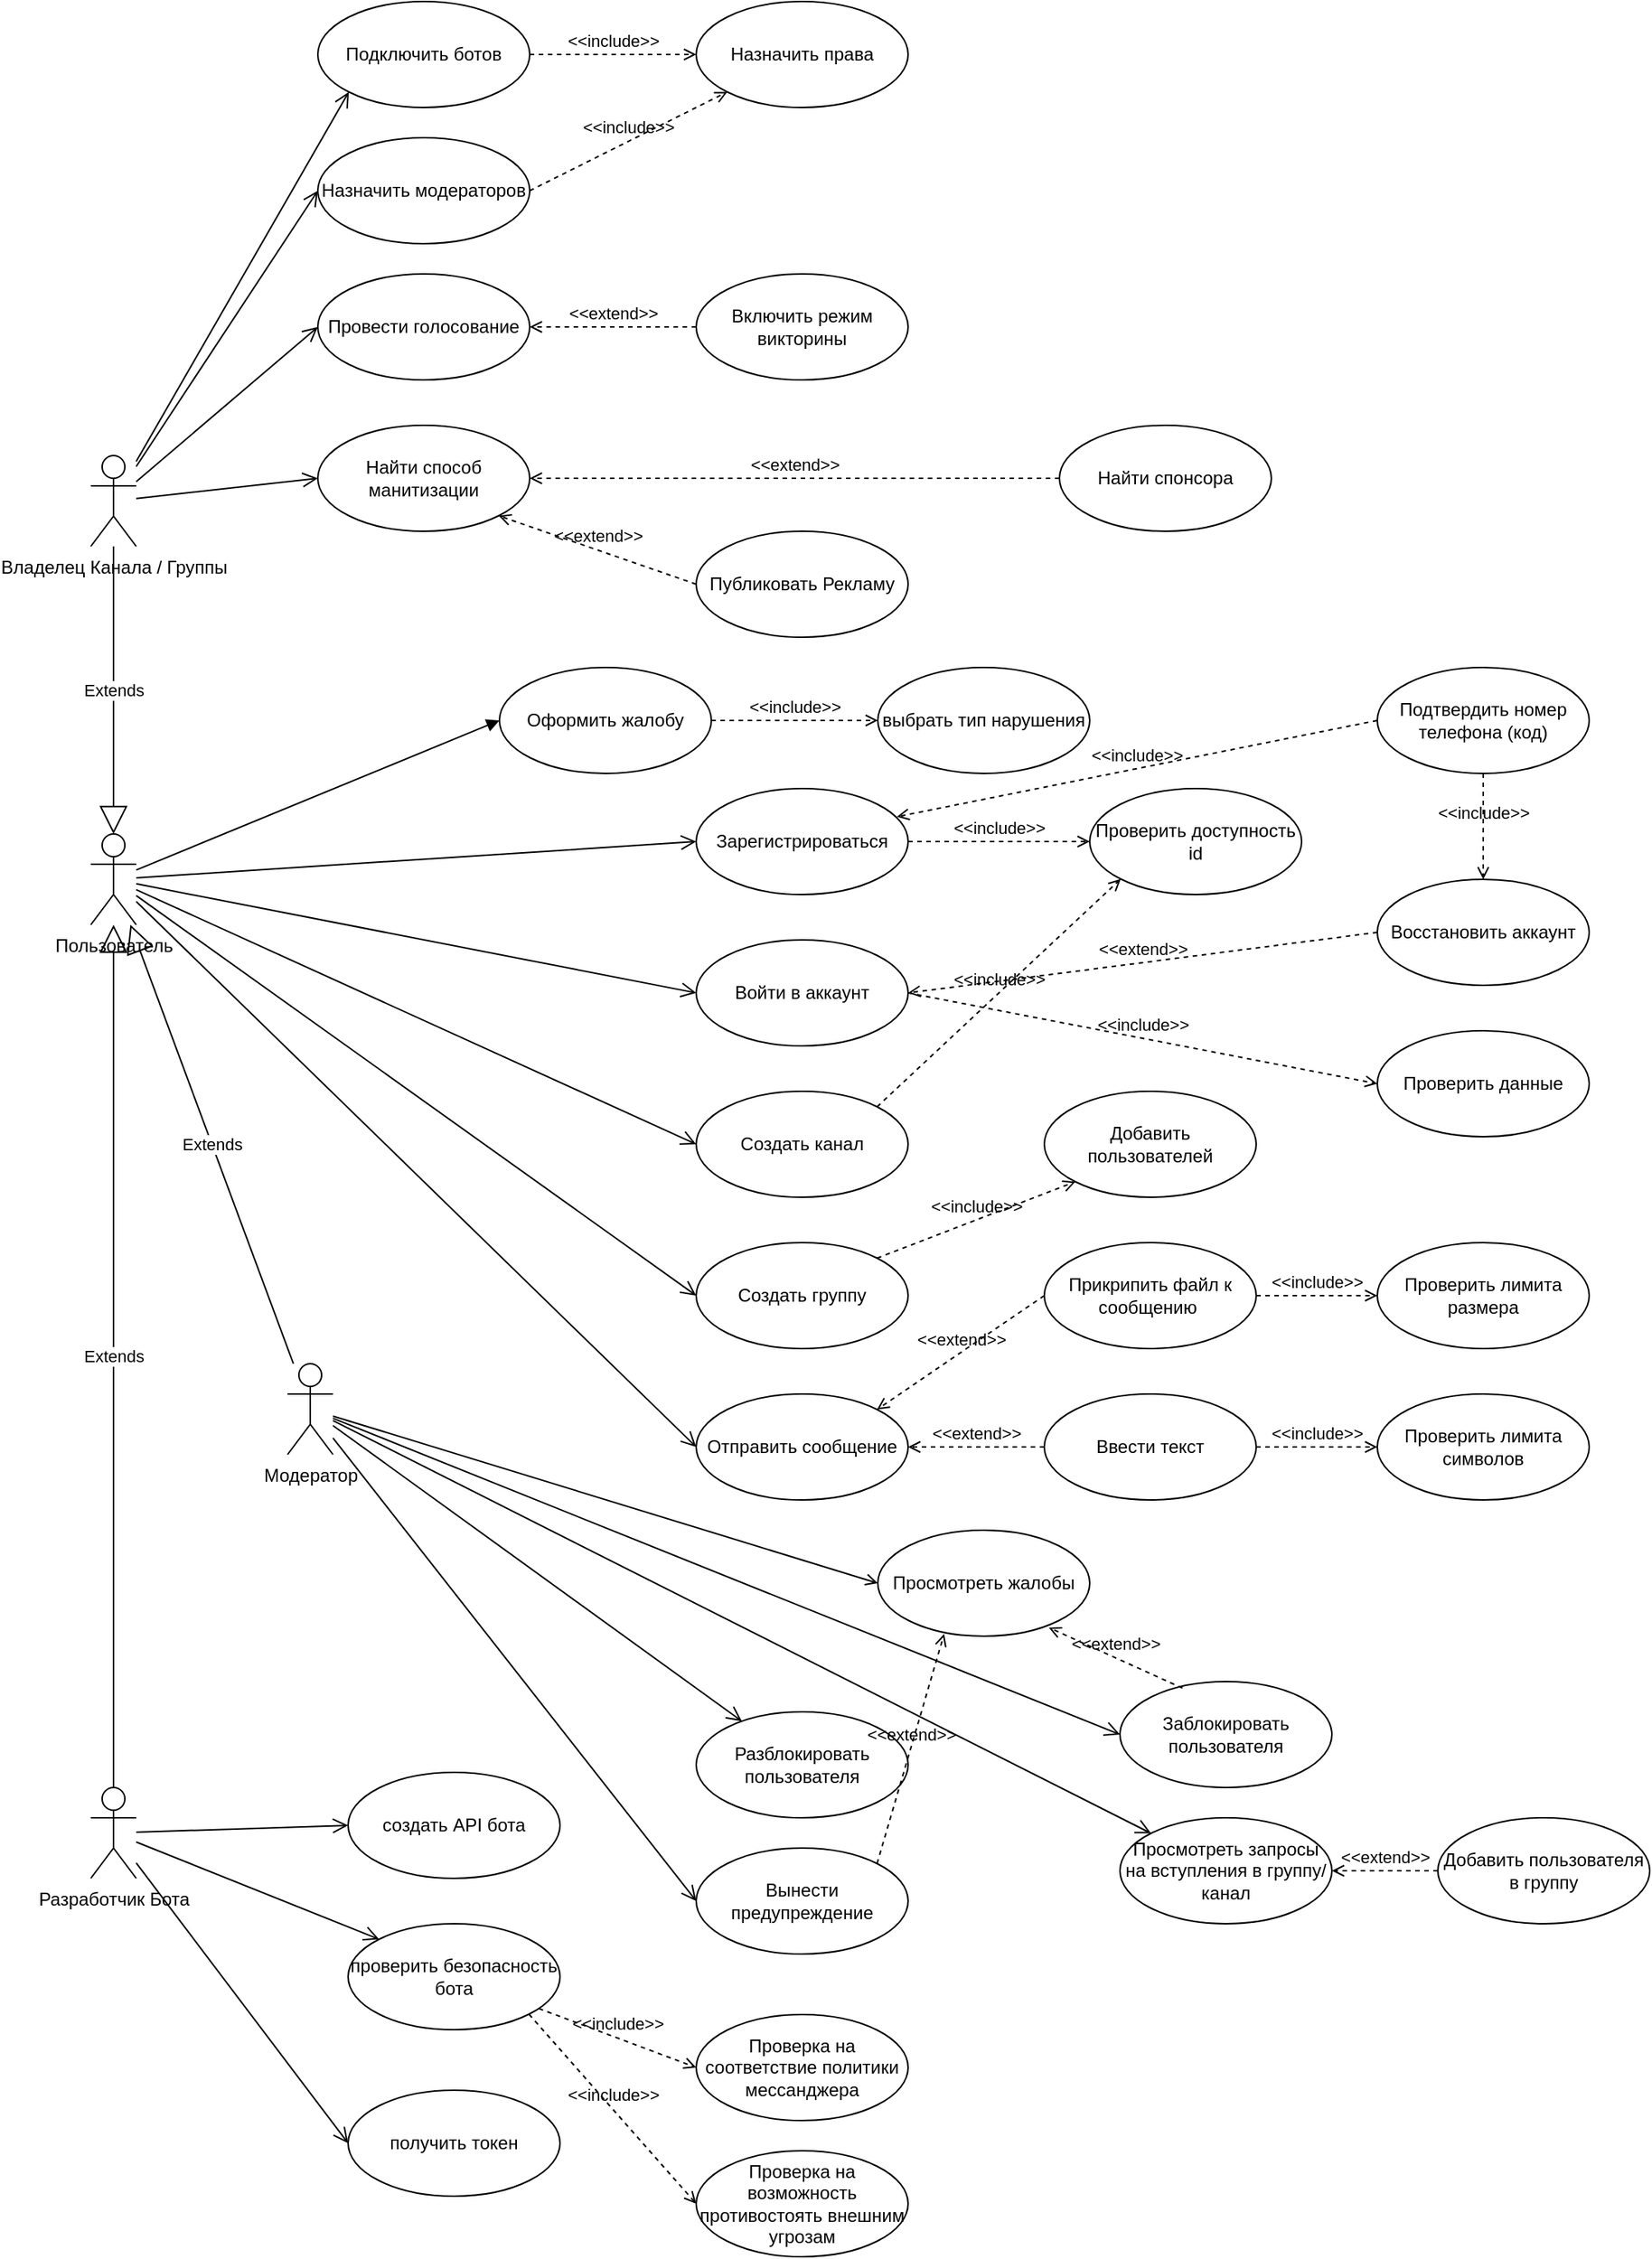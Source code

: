 <mxfile version="28.2.6">
  <diagram name="Page-1" id="i6Itb4tiR3Q5RZbFvwCR">
    <mxGraphModel dx="1191" dy="3391" grid="1" gridSize="10" guides="1" tooltips="1" connect="1" arrows="1" fold="1" page="1" pageScale="1" pageWidth="850" pageHeight="1100" math="0" shadow="0">
      <root>
        <mxCell id="0" />
        <mxCell id="1" parent="0" />
        <mxCell id="7A5hVMnqqjYsDcs3zs3l-1" value="Пользователь" style="shape=umlActor;verticalLabelPosition=bottom;verticalAlign=top;html=1;" vertex="1" parent="1">
          <mxGeometry x="100" y="500" width="30" height="60" as="geometry" />
        </mxCell>
        <mxCell id="7A5hVMnqqjYsDcs3zs3l-10" value="Владелец Канала / Группы" style="shape=umlActor;verticalLabelPosition=bottom;verticalAlign=top;html=1;" vertex="1" parent="1">
          <mxGeometry x="100" y="250" width="30" height="60" as="geometry" />
        </mxCell>
        <mxCell id="7A5hVMnqqjYsDcs3zs3l-11" value="Разработчик Бота" style="shape=umlActor;verticalLabelPosition=bottom;verticalAlign=top;html=1;" vertex="1" parent="1">
          <mxGeometry x="100" y="1130" width="30" height="60" as="geometry" />
        </mxCell>
        <mxCell id="7A5hVMnqqjYsDcs3zs3l-12" value="Extends" style="endArrow=block;endSize=16;endFill=0;html=1;rounded=0;entryX=0.5;entryY=0;entryDx=0;entryDy=0;entryPerimeter=0;" edge="1" parent="1" source="7A5hVMnqqjYsDcs3zs3l-10" target="7A5hVMnqqjYsDcs3zs3l-1">
          <mxGeometry width="160" relative="1" as="geometry">
            <mxPoint x="90" y="470" as="sourcePoint" />
            <mxPoint x="250" y="470" as="targetPoint" />
          </mxGeometry>
        </mxCell>
        <mxCell id="7A5hVMnqqjYsDcs3zs3l-13" value="Extends" style="endArrow=block;endSize=16;endFill=0;html=1;rounded=0;" edge="1" parent="1" source="7A5hVMnqqjYsDcs3zs3l-11" target="7A5hVMnqqjYsDcs3zs3l-1">
          <mxGeometry width="160" relative="1" as="geometry">
            <mxPoint x="130.004" y="730" as="sourcePoint" />
            <mxPoint x="128.26" y="594.44" as="targetPoint" />
          </mxGeometry>
        </mxCell>
        <mxCell id="7A5hVMnqqjYsDcs3zs3l-16" value="Зарегистрироваться" style="ellipse;whiteSpace=wrap;html=1;" vertex="1" parent="1">
          <mxGeometry x="500" y="470" width="140" height="70" as="geometry" />
        </mxCell>
        <mxCell id="7A5hVMnqqjYsDcs3zs3l-17" value="Войти в аккаунт" style="ellipse;whiteSpace=wrap;html=1;" vertex="1" parent="1">
          <mxGeometry x="500" y="570" width="140" height="70" as="geometry" />
        </mxCell>
        <mxCell id="7A5hVMnqqjYsDcs3zs3l-23" value="&amp;lt;&amp;lt;include&amp;gt;&amp;gt;" style="html=1;verticalAlign=bottom;labelBackgroundColor=none;endArrow=open;endFill=0;dashed=1;rounded=0;exitX=1;exitY=0.5;exitDx=0;exitDy=0;entryX=0;entryY=0.5;entryDx=0;entryDy=0;" edge="1" parent="1" source="7A5hVMnqqjYsDcs3zs3l-16" target="7A5hVMnqqjYsDcs3zs3l-24">
          <mxGeometry width="160" relative="1" as="geometry">
            <mxPoint x="650" y="510" as="sourcePoint" />
            <mxPoint x="760" y="505" as="targetPoint" />
          </mxGeometry>
        </mxCell>
        <mxCell id="7A5hVMnqqjYsDcs3zs3l-24" value="Проверить доступность id" style="ellipse;whiteSpace=wrap;html=1;" vertex="1" parent="1">
          <mxGeometry x="760" y="470" width="140" height="70" as="geometry" />
        </mxCell>
        <mxCell id="7A5hVMnqqjYsDcs3zs3l-28" value="&amp;lt;&amp;lt;include&amp;gt;&amp;gt;" style="html=1;verticalAlign=bottom;labelBackgroundColor=none;endArrow=open;endFill=0;dashed=1;rounded=0;entryX=0;entryY=0.5;entryDx=0;entryDy=0;exitX=1;exitY=0.5;exitDx=0;exitDy=0;" edge="1" parent="1" target="7A5hVMnqqjYsDcs3zs3l-29" source="7A5hVMnqqjYsDcs3zs3l-17">
          <mxGeometry width="160" relative="1" as="geometry">
            <mxPoint x="660" y="600" as="sourcePoint" />
            <mxPoint x="760" y="595" as="targetPoint" />
          </mxGeometry>
        </mxCell>
        <mxCell id="7A5hVMnqqjYsDcs3zs3l-29" value="Проверить данные" style="ellipse;whiteSpace=wrap;html=1;" vertex="1" parent="1">
          <mxGeometry x="950" y="630" width="140" height="70" as="geometry" />
        </mxCell>
        <mxCell id="7A5hVMnqqjYsDcs3zs3l-30" value="Создать группу" style="ellipse;whiteSpace=wrap;html=1;" vertex="1" parent="1">
          <mxGeometry x="500" y="770" width="140" height="70" as="geometry" />
        </mxCell>
        <mxCell id="7A5hVMnqqjYsDcs3zs3l-31" value="Отправить сообщение" style="ellipse;whiteSpace=wrap;html=1;" vertex="1" parent="1">
          <mxGeometry x="500" y="870" width="140" height="70" as="geometry" />
        </mxCell>
        <mxCell id="7A5hVMnqqjYsDcs3zs3l-33" value="" style="endArrow=open;startArrow=none;endFill=0;startFill=0;endSize=8;html=1;verticalAlign=bottom;labelBackgroundColor=none;strokeWidth=1;rounded=0;entryX=0;entryY=0.5;entryDx=0;entryDy=0;" edge="1" parent="1" source="7A5hVMnqqjYsDcs3zs3l-1" target="7A5hVMnqqjYsDcs3zs3l-16">
          <mxGeometry width="160" relative="1" as="geometry">
            <mxPoint x="180" y="490" as="sourcePoint" />
            <mxPoint x="340" y="490" as="targetPoint" />
          </mxGeometry>
        </mxCell>
        <mxCell id="7A5hVMnqqjYsDcs3zs3l-34" value="" style="endArrow=open;startArrow=none;endFill=0;startFill=0;endSize=8;html=1;verticalAlign=bottom;labelBackgroundColor=none;strokeWidth=1;rounded=0;entryX=0;entryY=0.5;entryDx=0;entryDy=0;" edge="1" parent="1" source="7A5hVMnqqjYsDcs3zs3l-1" target="7A5hVMnqqjYsDcs3zs3l-17">
          <mxGeometry width="160" relative="1" as="geometry">
            <mxPoint x="180" y="590" as="sourcePoint" />
            <mxPoint x="340" y="590" as="targetPoint" />
          </mxGeometry>
        </mxCell>
        <mxCell id="7A5hVMnqqjYsDcs3zs3l-35" value="" style="endArrow=open;startArrow=none;endFill=0;startFill=0;endSize=8;html=1;verticalAlign=bottom;labelBackgroundColor=none;strokeWidth=1;rounded=0;entryX=0;entryY=0.5;entryDx=0;entryDy=0;" edge="1" parent="1" source="7A5hVMnqqjYsDcs3zs3l-1" target="7A5hVMnqqjYsDcs3zs3l-30">
          <mxGeometry width="160" relative="1" as="geometry">
            <mxPoint x="180" y="610" as="sourcePoint" />
            <mxPoint x="340" y="610" as="targetPoint" />
          </mxGeometry>
        </mxCell>
        <mxCell id="7A5hVMnqqjYsDcs3zs3l-36" value="" style="endArrow=open;startArrow=none;endFill=0;startFill=0;endSize=8;html=1;verticalAlign=bottom;labelBackgroundColor=none;strokeWidth=1;rounded=0;entryX=0;entryY=0.5;entryDx=0;entryDy=0;" edge="1" parent="1" source="7A5hVMnqqjYsDcs3zs3l-1" target="7A5hVMnqqjYsDcs3zs3l-31">
          <mxGeometry width="160" relative="1" as="geometry">
            <mxPoint x="170" y="650" as="sourcePoint" />
            <mxPoint x="330" y="650" as="targetPoint" />
          </mxGeometry>
        </mxCell>
        <mxCell id="7A5hVMnqqjYsDcs3zs3l-41" value="Прикрипить файл к сообщению&amp;nbsp;" style="ellipse;whiteSpace=wrap;html=1;" vertex="1" parent="1">
          <mxGeometry x="730" y="770" width="140" height="70" as="geometry" />
        </mxCell>
        <mxCell id="7A5hVMnqqjYsDcs3zs3l-42" value="Ввести текст" style="ellipse;whiteSpace=wrap;html=1;" vertex="1" parent="1">
          <mxGeometry x="730" y="870" width="140" height="70" as="geometry" />
        </mxCell>
        <mxCell id="7A5hVMnqqjYsDcs3zs3l-43" value="&amp;lt;&amp;lt;extend&amp;gt;&amp;gt;" style="html=1;verticalAlign=bottom;labelBackgroundColor=none;endArrow=open;endFill=0;dashed=1;rounded=0;entryX=1;entryY=0;entryDx=0;entryDy=0;exitX=0;exitY=0.5;exitDx=0;exitDy=0;" edge="1" parent="1" source="7A5hVMnqqjYsDcs3zs3l-41" target="7A5hVMnqqjYsDcs3zs3l-31">
          <mxGeometry width="160" relative="1" as="geometry">
            <mxPoint x="640" y="870" as="sourcePoint" />
            <mxPoint x="800" y="870" as="targetPoint" />
          </mxGeometry>
        </mxCell>
        <mxCell id="7A5hVMnqqjYsDcs3zs3l-48" value="&amp;lt;&amp;lt;extend&amp;gt;&amp;gt;" style="html=1;verticalAlign=bottom;labelBackgroundColor=none;endArrow=open;endFill=0;dashed=1;rounded=0;entryX=1;entryY=0.5;entryDx=0;entryDy=0;exitX=0;exitY=0.5;exitDx=0;exitDy=0;" edge="1" parent="1" source="7A5hVMnqqjYsDcs3zs3l-42" target="7A5hVMnqqjYsDcs3zs3l-31">
          <mxGeometry width="160" relative="1" as="geometry">
            <mxPoint x="580" y="900" as="sourcePoint" />
            <mxPoint x="740" y="900" as="targetPoint" />
          </mxGeometry>
        </mxCell>
        <mxCell id="7A5hVMnqqjYsDcs3zs3l-49" value="Модератор" style="shape=umlActor;verticalLabelPosition=bottom;verticalAlign=top;html=1;" vertex="1" parent="1">
          <mxGeometry x="230" y="850" width="30" height="60" as="geometry" />
        </mxCell>
        <mxCell id="7A5hVMnqqjYsDcs3zs3l-52" value="Extends" style="endArrow=block;endSize=16;endFill=0;html=1;rounded=0;" edge="1" parent="1" source="7A5hVMnqqjYsDcs3zs3l-49" target="7A5hVMnqqjYsDcs3zs3l-1">
          <mxGeometry width="160" relative="1" as="geometry">
            <mxPoint x="170" y="700" as="sourcePoint" />
            <mxPoint x="330" y="700" as="targetPoint" />
          </mxGeometry>
        </mxCell>
        <mxCell id="7A5hVMnqqjYsDcs3zs3l-53" value="Создать канал" style="ellipse;whiteSpace=wrap;html=1;" vertex="1" parent="1">
          <mxGeometry x="500" y="670" width="140" height="70" as="geometry" />
        </mxCell>
        <mxCell id="7A5hVMnqqjYsDcs3zs3l-54" value="" style="endArrow=open;startArrow=none;endFill=0;startFill=0;endSize=8;html=1;verticalAlign=bottom;labelBackgroundColor=none;strokeWidth=1;rounded=0;entryX=0;entryY=0.5;entryDx=0;entryDy=0;" edge="1" parent="1" source="7A5hVMnqqjYsDcs3zs3l-1" target="7A5hVMnqqjYsDcs3zs3l-53">
          <mxGeometry width="160" relative="1" as="geometry">
            <mxPoint x="240" y="550" as="sourcePoint" />
            <mxPoint x="400" y="550" as="targetPoint" />
          </mxGeometry>
        </mxCell>
        <mxCell id="7A5hVMnqqjYsDcs3zs3l-55" value="&amp;lt;&amp;lt;include&amp;gt;&amp;gt;" style="html=1;verticalAlign=bottom;labelBackgroundColor=none;endArrow=open;endFill=0;dashed=1;rounded=0;exitX=1;exitY=0;exitDx=0;exitDy=0;entryX=0;entryY=1;entryDx=0;entryDy=0;" edge="1" parent="1" source="7A5hVMnqqjYsDcs3zs3l-53" target="7A5hVMnqqjYsDcs3zs3l-24">
          <mxGeometry width="160" relative="1" as="geometry">
            <mxPoint x="630" y="630" as="sourcePoint" />
            <mxPoint x="790" y="630" as="targetPoint" />
          </mxGeometry>
        </mxCell>
        <mxCell id="7A5hVMnqqjYsDcs3zs3l-59" value="Добавить пользователей" style="ellipse;whiteSpace=wrap;html=1;" vertex="1" parent="1">
          <mxGeometry x="730" y="670" width="140" height="70" as="geometry" />
        </mxCell>
        <mxCell id="7A5hVMnqqjYsDcs3zs3l-60" value="&amp;lt;&amp;lt;include&amp;gt;&amp;gt;" style="html=1;verticalAlign=bottom;labelBackgroundColor=none;endArrow=open;endFill=0;dashed=1;rounded=0;exitX=1;exitY=0;exitDx=0;exitDy=0;entryX=0;entryY=1;entryDx=0;entryDy=0;" edge="1" parent="1" source="7A5hVMnqqjYsDcs3zs3l-30" target="7A5hVMnqqjYsDcs3zs3l-59">
          <mxGeometry width="160" relative="1" as="geometry">
            <mxPoint x="680" y="740" as="sourcePoint" />
            <mxPoint x="840" y="740" as="targetPoint" />
          </mxGeometry>
        </mxCell>
        <mxCell id="7A5hVMnqqjYsDcs3zs3l-61" value="Подключить ботов" style="ellipse;whiteSpace=wrap;html=1;" vertex="1" parent="1">
          <mxGeometry x="250" y="-50" width="140" height="70" as="geometry" />
        </mxCell>
        <mxCell id="7A5hVMnqqjYsDcs3zs3l-62" value="Назначить модераторов" style="ellipse;whiteSpace=wrap;html=1;" vertex="1" parent="1">
          <mxGeometry x="250" y="40" width="140" height="70" as="geometry" />
        </mxCell>
        <mxCell id="7A5hVMnqqjYsDcs3zs3l-63" value="Назначить права" style="ellipse;whiteSpace=wrap;html=1;" vertex="1" parent="1">
          <mxGeometry x="500" y="-50" width="140" height="70" as="geometry" />
        </mxCell>
        <mxCell id="7A5hVMnqqjYsDcs3zs3l-66" value="" style="endArrow=open;startArrow=none;endFill=0;startFill=0;endSize=8;html=1;verticalAlign=bottom;labelBackgroundColor=none;strokeWidth=1;rounded=0;entryX=0;entryY=1;entryDx=0;entryDy=0;" edge="1" parent="1" source="7A5hVMnqqjYsDcs3zs3l-10" target="7A5hVMnqqjYsDcs3zs3l-61">
          <mxGeometry width="160" relative="1" as="geometry">
            <mxPoint x="160" y="170" as="sourcePoint" />
            <mxPoint x="300" y="180" as="targetPoint" />
          </mxGeometry>
        </mxCell>
        <mxCell id="7A5hVMnqqjYsDcs3zs3l-67" value="" style="endArrow=open;startArrow=none;endFill=0;startFill=0;endSize=8;html=1;verticalAlign=bottom;labelBackgroundColor=none;strokeWidth=1;rounded=0;entryX=0;entryY=0.5;entryDx=0;entryDy=0;" edge="1" parent="1" source="7A5hVMnqqjYsDcs3zs3l-10" target="7A5hVMnqqjYsDcs3zs3l-62">
          <mxGeometry width="160" relative="1" as="geometry">
            <mxPoint x="160" y="290" as="sourcePoint" />
            <mxPoint x="320" y="280" as="targetPoint" />
          </mxGeometry>
        </mxCell>
        <mxCell id="7A5hVMnqqjYsDcs3zs3l-68" value="&amp;lt;&amp;lt;include&amp;gt;&amp;gt;" style="html=1;verticalAlign=bottom;labelBackgroundColor=none;endArrow=open;endFill=0;dashed=1;rounded=0;exitX=1;exitY=0.5;exitDx=0;exitDy=0;entryX=0;entryY=0.5;entryDx=0;entryDy=0;" edge="1" parent="1" source="7A5hVMnqqjYsDcs3zs3l-61" target="7A5hVMnqqjYsDcs3zs3l-63">
          <mxGeometry width="160" relative="1" as="geometry">
            <mxPoint x="340" y="30" as="sourcePoint" />
            <mxPoint x="500" y="30" as="targetPoint" />
          </mxGeometry>
        </mxCell>
        <mxCell id="7A5hVMnqqjYsDcs3zs3l-69" value="&amp;lt;&amp;lt;include&amp;gt;&amp;gt;" style="html=1;verticalAlign=bottom;labelBackgroundColor=none;endArrow=open;endFill=0;dashed=1;rounded=0;exitX=1;exitY=0.5;exitDx=0;exitDy=0;entryX=0;entryY=1;entryDx=0;entryDy=0;" edge="1" parent="1" source="7A5hVMnqqjYsDcs3zs3l-62" target="7A5hVMnqqjYsDcs3zs3l-63">
          <mxGeometry width="160" relative="1" as="geometry">
            <mxPoint x="370" y="100" as="sourcePoint" />
            <mxPoint x="530" y="100" as="targetPoint" />
          </mxGeometry>
        </mxCell>
        <mxCell id="7A5hVMnqqjYsDcs3zs3l-70" value="Провести голосование" style="ellipse;whiteSpace=wrap;html=1;" vertex="1" parent="1">
          <mxGeometry x="250" y="130" width="140" height="70" as="geometry" />
        </mxCell>
        <mxCell id="7A5hVMnqqjYsDcs3zs3l-71" value="" style="endArrow=open;startArrow=none;endFill=0;startFill=0;endSize=8;html=1;verticalAlign=bottom;labelBackgroundColor=none;strokeWidth=1;rounded=0;entryX=0;entryY=0.5;entryDx=0;entryDy=0;" edge="1" parent="1" source="7A5hVMnqqjYsDcs3zs3l-10" target="7A5hVMnqqjYsDcs3zs3l-70">
          <mxGeometry width="160" relative="1" as="geometry">
            <mxPoint x="190" y="320" as="sourcePoint" />
            <mxPoint x="350" y="320" as="targetPoint" />
          </mxGeometry>
        </mxCell>
        <mxCell id="7A5hVMnqqjYsDcs3zs3l-72" value="Включить режим викторины" style="ellipse;whiteSpace=wrap;html=1;" vertex="1" parent="1">
          <mxGeometry x="500" y="130" width="140" height="70" as="geometry" />
        </mxCell>
        <mxCell id="7A5hVMnqqjYsDcs3zs3l-73" value="&amp;lt;&amp;lt;extend&amp;gt;&amp;gt;" style="html=1;verticalAlign=bottom;labelBackgroundColor=none;endArrow=open;endFill=0;dashed=1;rounded=0;exitX=0;exitY=0.5;exitDx=0;exitDy=0;entryX=1;entryY=0.5;entryDx=0;entryDy=0;" edge="1" parent="1" source="7A5hVMnqqjYsDcs3zs3l-72" target="7A5hVMnqqjYsDcs3zs3l-70">
          <mxGeometry width="160" relative="1" as="geometry">
            <mxPoint x="390" y="165" as="sourcePoint" />
            <mxPoint x="550" y="165" as="targetPoint" />
          </mxGeometry>
        </mxCell>
        <mxCell id="7A5hVMnqqjYsDcs3zs3l-74" value="Заблокировать пользователя" style="ellipse;whiteSpace=wrap;html=1;" vertex="1" parent="1">
          <mxGeometry x="780" y="1060" width="140" height="70" as="geometry" />
        </mxCell>
        <mxCell id="7A5hVMnqqjYsDcs3zs3l-75" value="Разблокировать пользователя" style="ellipse;whiteSpace=wrap;html=1;" vertex="1" parent="1">
          <mxGeometry x="500" y="1080" width="140" height="70" as="geometry" />
        </mxCell>
        <mxCell id="7A5hVMnqqjYsDcs3zs3l-76" value="Вынести предупреждение" style="ellipse;whiteSpace=wrap;html=1;" vertex="1" parent="1">
          <mxGeometry x="500" y="1170" width="140" height="70" as="geometry" />
        </mxCell>
        <mxCell id="7A5hVMnqqjYsDcs3zs3l-77" value="" style="endArrow=open;startArrow=none;endFill=0;startFill=0;endSize=8;html=1;verticalAlign=bottom;labelBackgroundColor=none;strokeWidth=1;rounded=0;entryX=0;entryY=0.5;entryDx=0;entryDy=0;" edge="1" parent="1" source="7A5hVMnqqjYsDcs3zs3l-49" target="7A5hVMnqqjYsDcs3zs3l-74">
          <mxGeometry width="160" relative="1" as="geometry">
            <mxPoint x="300" y="890" as="sourcePoint" />
            <mxPoint x="460" y="890" as="targetPoint" />
          </mxGeometry>
        </mxCell>
        <mxCell id="7A5hVMnqqjYsDcs3zs3l-78" value="" style="endArrow=open;startArrow=none;endFill=0;startFill=0;endSize=8;html=1;verticalAlign=bottom;labelBackgroundColor=none;strokeWidth=1;rounded=0;" edge="1" parent="1" source="7A5hVMnqqjYsDcs3zs3l-49" target="7A5hVMnqqjYsDcs3zs3l-75">
          <mxGeometry width="160" relative="1" as="geometry">
            <mxPoint x="280" y="970" as="sourcePoint" />
            <mxPoint x="440" y="970" as="targetPoint" />
          </mxGeometry>
        </mxCell>
        <mxCell id="7A5hVMnqqjYsDcs3zs3l-79" value="" style="endArrow=open;startArrow=none;endFill=0;startFill=0;endSize=8;html=1;verticalAlign=bottom;labelBackgroundColor=none;strokeWidth=1;rounded=0;entryX=0;entryY=0.5;entryDx=0;entryDy=0;" edge="1" parent="1" source="7A5hVMnqqjYsDcs3zs3l-49" target="7A5hVMnqqjYsDcs3zs3l-76">
          <mxGeometry width="160" relative="1" as="geometry">
            <mxPoint x="240" y="990" as="sourcePoint" />
            <mxPoint x="400" y="990" as="targetPoint" />
          </mxGeometry>
        </mxCell>
        <mxCell id="7A5hVMnqqjYsDcs3zs3l-80" value="&amp;lt;&amp;lt;include&amp;gt;&amp;gt;" style="html=1;verticalAlign=bottom;labelBackgroundColor=none;endArrow=open;endFill=0;dashed=1;rounded=0;exitX=1;exitY=0.5;exitDx=0;exitDy=0;entryX=0;entryY=0.5;entryDx=0;entryDy=0;" edge="1" parent="1" source="7A5hVMnqqjYsDcs3zs3l-41" target="7A5hVMnqqjYsDcs3zs3l-81">
          <mxGeometry width="160" relative="1" as="geometry">
            <mxPoint x="900" y="810" as="sourcePoint" />
            <mxPoint x="970" y="800" as="targetPoint" />
          </mxGeometry>
        </mxCell>
        <mxCell id="7A5hVMnqqjYsDcs3zs3l-81" value="Проверить лимита размера" style="ellipse;whiteSpace=wrap;html=1;" vertex="1" parent="1">
          <mxGeometry x="950" y="770" width="140" height="70" as="geometry" />
        </mxCell>
        <mxCell id="7A5hVMnqqjYsDcs3zs3l-82" value="Проверить лимита символов" style="ellipse;whiteSpace=wrap;html=1;" vertex="1" parent="1">
          <mxGeometry x="950" y="870" width="140" height="70" as="geometry" />
        </mxCell>
        <mxCell id="7A5hVMnqqjYsDcs3zs3l-83" value="&amp;lt;&amp;lt;include&amp;gt;&amp;gt;" style="html=1;verticalAlign=bottom;labelBackgroundColor=none;endArrow=open;endFill=0;dashed=1;rounded=0;exitX=1;exitY=0.5;exitDx=0;exitDy=0;entryX=0;entryY=0.5;entryDx=0;entryDy=0;" edge="1" parent="1" source="7A5hVMnqqjYsDcs3zs3l-42" target="7A5hVMnqqjYsDcs3zs3l-82">
          <mxGeometry width="160" relative="1" as="geometry">
            <mxPoint x="870" y="880" as="sourcePoint" />
            <mxPoint x="1030" y="880" as="targetPoint" />
          </mxGeometry>
        </mxCell>
        <mxCell id="7A5hVMnqqjYsDcs3zs3l-84" value="создать API бота" style="ellipse;whiteSpace=wrap;html=1;" vertex="1" parent="1">
          <mxGeometry x="270" y="1120" width="140" height="70" as="geometry" />
        </mxCell>
        <mxCell id="7A5hVMnqqjYsDcs3zs3l-85" value="проверить безопасность бота" style="ellipse;whiteSpace=wrap;html=1;" vertex="1" parent="1">
          <mxGeometry x="270" y="1220" width="140" height="70" as="geometry" />
        </mxCell>
        <mxCell id="7A5hVMnqqjYsDcs3zs3l-86" value="" style="endArrow=open;startArrow=none;endFill=0;startFill=0;endSize=8;html=1;verticalAlign=bottom;labelBackgroundColor=none;strokeWidth=1;rounded=0;entryX=0;entryY=0.5;entryDx=0;entryDy=0;" edge="1" parent="1" source="7A5hVMnqqjYsDcs3zs3l-11" target="7A5hVMnqqjYsDcs3zs3l-84">
          <mxGeometry width="160" relative="1" as="geometry">
            <mxPoint x="190" y="1170" as="sourcePoint" />
            <mxPoint x="350" y="1170" as="targetPoint" />
          </mxGeometry>
        </mxCell>
        <mxCell id="7A5hVMnqqjYsDcs3zs3l-87" value="" style="endArrow=open;startArrow=none;endFill=0;startFill=0;endSize=8;html=1;verticalAlign=bottom;labelBackgroundColor=none;strokeWidth=1;rounded=0;entryX=0;entryY=0;entryDx=0;entryDy=0;" edge="1" parent="1" source="7A5hVMnqqjYsDcs3zs3l-11" target="7A5hVMnqqjYsDcs3zs3l-85">
          <mxGeometry width="160" relative="1" as="geometry">
            <mxPoint x="180" y="1250" as="sourcePoint" />
            <mxPoint x="340" y="1250" as="targetPoint" />
          </mxGeometry>
        </mxCell>
        <mxCell id="7A5hVMnqqjYsDcs3zs3l-88" value="&amp;lt;&amp;lt;include&amp;gt;&amp;gt;" style="html=1;verticalAlign=bottom;labelBackgroundColor=none;endArrow=open;endFill=0;dashed=1;rounded=0;entryX=0;entryY=0.5;entryDx=0;entryDy=0;" edge="1" parent="1" source="7A5hVMnqqjYsDcs3zs3l-85" target="7A5hVMnqqjYsDcs3zs3l-89">
          <mxGeometry width="160" relative="1" as="geometry">
            <mxPoint x="410" y="1315" as="sourcePoint" />
            <mxPoint x="570" y="1315" as="targetPoint" />
          </mxGeometry>
        </mxCell>
        <mxCell id="7A5hVMnqqjYsDcs3zs3l-89" value="Проверка на соответствие политики мессанджера" style="ellipse;whiteSpace=wrap;html=1;" vertex="1" parent="1">
          <mxGeometry x="500" y="1280" width="140" height="70" as="geometry" />
        </mxCell>
        <mxCell id="7A5hVMnqqjYsDcs3zs3l-90" value="Проверка на возможность противостоять внешним угрозам" style="ellipse;whiteSpace=wrap;html=1;" vertex="1" parent="1">
          <mxGeometry x="500" y="1370" width="140" height="70" as="geometry" />
        </mxCell>
        <mxCell id="7A5hVMnqqjYsDcs3zs3l-91" value="&amp;lt;&amp;lt;include&amp;gt;&amp;gt;" style="html=1;verticalAlign=bottom;labelBackgroundColor=none;endArrow=open;endFill=0;dashed=1;rounded=0;exitX=1;exitY=1;exitDx=0;exitDy=0;entryX=0;entryY=0.5;entryDx=0;entryDy=0;" edge="1" parent="1" source="7A5hVMnqqjYsDcs3zs3l-85" target="7A5hVMnqqjYsDcs3zs3l-90">
          <mxGeometry width="160" relative="1" as="geometry">
            <mxPoint x="390" y="1400" as="sourcePoint" />
            <mxPoint x="550" y="1400" as="targetPoint" />
          </mxGeometry>
        </mxCell>
        <mxCell id="7A5hVMnqqjYsDcs3zs3l-92" value="Просмотреть жалобы" style="ellipse;whiteSpace=wrap;html=1;" vertex="1" parent="1">
          <mxGeometry x="620" y="960" width="140" height="70" as="geometry" />
        </mxCell>
        <mxCell id="7A5hVMnqqjYsDcs3zs3l-94" value="" style="endArrow=open;html=1;rounded=0;align=center;verticalAlign=top;endFill=0;labelBackgroundColor=none;endSize=6;entryX=0;entryY=0.5;entryDx=0;entryDy=0;" edge="1" target="7A5hVMnqqjYsDcs3zs3l-92" parent="1" source="7A5hVMnqqjYsDcs3zs3l-49">
          <mxGeometry relative="1" as="geometry">
            <mxPoint x="348" y="872" as="sourcePoint" />
          </mxGeometry>
        </mxCell>
        <mxCell id="7A5hVMnqqjYsDcs3zs3l-95" value="&amp;lt;&amp;lt;extend&amp;gt;&amp;gt;" style="html=1;verticalAlign=bottom;labelBackgroundColor=none;endArrow=open;endFill=0;dashed=1;rounded=0;exitX=1;exitY=0;exitDx=0;exitDy=0;entryX=0.313;entryY=0.979;entryDx=0;entryDy=0;entryPerimeter=0;" edge="1" parent="1" source="7A5hVMnqqjYsDcs3zs3l-76" target="7A5hVMnqqjYsDcs3zs3l-92">
          <mxGeometry width="160" relative="1" as="geometry">
            <mxPoint x="610" y="1130" as="sourcePoint" />
            <mxPoint x="770" y="1130" as="targetPoint" />
          </mxGeometry>
        </mxCell>
        <mxCell id="7A5hVMnqqjYsDcs3zs3l-96" value="&amp;lt;&amp;lt;extend&amp;gt;&amp;gt;" style="html=1;verticalAlign=bottom;labelBackgroundColor=none;endArrow=open;endFill=0;dashed=1;rounded=0;exitX=0.295;exitY=0.062;exitDx=0;exitDy=0;exitPerimeter=0;entryX=0.807;entryY=0.919;entryDx=0;entryDy=0;entryPerimeter=0;" edge="1" parent="1" source="7A5hVMnqqjYsDcs3zs3l-74" target="7A5hVMnqqjYsDcs3zs3l-92">
          <mxGeometry width="160" relative="1" as="geometry">
            <mxPoint x="760" y="1040" as="sourcePoint" />
            <mxPoint x="920" y="1040" as="targetPoint" />
          </mxGeometry>
        </mxCell>
        <mxCell id="7A5hVMnqqjYsDcs3zs3l-97" value="Оформить жалобу" style="ellipse;whiteSpace=wrap;html=1;" vertex="1" parent="1">
          <mxGeometry x="370" y="390" width="140" height="70" as="geometry" />
        </mxCell>
        <mxCell id="7A5hVMnqqjYsDcs3zs3l-98" value="выбрать тип нарушения" style="ellipse;whiteSpace=wrap;html=1;" vertex="1" parent="1">
          <mxGeometry x="620" y="390" width="140" height="70" as="geometry" />
        </mxCell>
        <mxCell id="7A5hVMnqqjYsDcs3zs3l-99" value="" style="html=1;verticalAlign=bottom;labelBackgroundColor=none;endArrow=block;endFill=1;rounded=0;entryX=0;entryY=0.5;entryDx=0;entryDy=0;" edge="1" parent="1" source="7A5hVMnqqjYsDcs3zs3l-1" target="7A5hVMnqqjYsDcs3zs3l-97">
          <mxGeometry width="160" relative="1" as="geometry">
            <mxPoint x="250" y="460" as="sourcePoint" />
            <mxPoint x="410" y="460" as="targetPoint" />
          </mxGeometry>
        </mxCell>
        <mxCell id="7A5hVMnqqjYsDcs3zs3l-100" value="&amp;lt;&amp;lt;include&amp;gt;&amp;gt;" style="html=1;verticalAlign=bottom;labelBackgroundColor=none;endArrow=open;endFill=0;dashed=1;rounded=0;exitX=1;exitY=0.5;exitDx=0;exitDy=0;entryX=0;entryY=0.5;entryDx=0;entryDy=0;" edge="1" parent="1" source="7A5hVMnqqjYsDcs3zs3l-97" target="7A5hVMnqqjYsDcs3zs3l-98">
          <mxGeometry width="160" relative="1" as="geometry">
            <mxPoint x="520" y="370" as="sourcePoint" />
            <mxPoint x="680" y="370" as="targetPoint" />
          </mxGeometry>
        </mxCell>
        <mxCell id="7A5hVMnqqjYsDcs3zs3l-101" value="Найти способ манитизации" style="ellipse;whiteSpace=wrap;html=1;" vertex="1" parent="1">
          <mxGeometry x="250" y="230" width="140" height="70" as="geometry" />
        </mxCell>
        <mxCell id="7A5hVMnqqjYsDcs3zs3l-102" value="" style="endArrow=open;startArrow=none;endFill=0;startFill=0;endSize=8;html=1;verticalAlign=bottom;labelBackgroundColor=none;strokeWidth=1;rounded=0;entryX=0;entryY=0.5;entryDx=0;entryDy=0;" edge="1" parent="1" source="7A5hVMnqqjYsDcs3zs3l-10" target="7A5hVMnqqjYsDcs3zs3l-101">
          <mxGeometry width="160" relative="1" as="geometry">
            <mxPoint x="170" y="290" as="sourcePoint" />
            <mxPoint x="330" y="290" as="targetPoint" />
          </mxGeometry>
        </mxCell>
        <mxCell id="7A5hVMnqqjYsDcs3zs3l-103" value="Найти спонсора" style="ellipse;whiteSpace=wrap;html=1;" vertex="1" parent="1">
          <mxGeometry x="740" y="230" width="140" height="70" as="geometry" />
        </mxCell>
        <mxCell id="7A5hVMnqqjYsDcs3zs3l-104" value="&amp;lt;&amp;lt;extend&amp;gt;&amp;gt;" style="html=1;verticalAlign=bottom;labelBackgroundColor=none;endArrow=open;endFill=0;dashed=1;rounded=0;exitX=0;exitY=0.5;exitDx=0;exitDy=0;entryX=1;entryY=0.5;entryDx=0;entryDy=0;" edge="1" parent="1" source="7A5hVMnqqjYsDcs3zs3l-103" target="7A5hVMnqqjYsDcs3zs3l-101">
          <mxGeometry width="160" relative="1" as="geometry">
            <mxPoint x="420" y="320" as="sourcePoint" />
            <mxPoint x="580" y="320" as="targetPoint" />
          </mxGeometry>
        </mxCell>
        <mxCell id="7A5hVMnqqjYsDcs3zs3l-105" value="Публиковать Рекламу" style="ellipse;whiteSpace=wrap;html=1;" vertex="1" parent="1">
          <mxGeometry x="500" y="300" width="140" height="70" as="geometry" />
        </mxCell>
        <mxCell id="7A5hVMnqqjYsDcs3zs3l-106" value="&amp;lt;&amp;lt;extend&amp;gt;&amp;gt;" style="html=1;verticalAlign=bottom;labelBackgroundColor=none;endArrow=open;endFill=0;dashed=1;rounded=0;entryX=1;entryY=1;entryDx=0;entryDy=0;exitX=0;exitY=0.5;exitDx=0;exitDy=0;" edge="1" parent="1" source="7A5hVMnqqjYsDcs3zs3l-105" target="7A5hVMnqqjYsDcs3zs3l-101">
          <mxGeometry width="160" relative="1" as="geometry">
            <mxPoint x="450" y="320" as="sourcePoint" />
            <mxPoint x="610" y="320" as="targetPoint" />
          </mxGeometry>
        </mxCell>
        <mxCell id="7A5hVMnqqjYsDcs3zs3l-107" value="Просмотреть запросы на вступления в группу/канал" style="ellipse;whiteSpace=wrap;html=1;" vertex="1" parent="1">
          <mxGeometry x="780" y="1150" width="140" height="70" as="geometry" />
        </mxCell>
        <mxCell id="7A5hVMnqqjYsDcs3zs3l-108" value="" style="endArrow=open;startArrow=none;endFill=0;startFill=0;endSize=8;html=1;verticalAlign=bottom;labelBackgroundColor=none;strokeWidth=1;rounded=0;entryX=0;entryY=0;entryDx=0;entryDy=0;" edge="1" parent="1" source="7A5hVMnqqjYsDcs3zs3l-49" target="7A5hVMnqqjYsDcs3zs3l-107">
          <mxGeometry width="160" relative="1" as="geometry">
            <mxPoint x="270" y="870" as="sourcePoint" />
            <mxPoint x="790" y="950" as="targetPoint" />
          </mxGeometry>
        </mxCell>
        <mxCell id="7A5hVMnqqjYsDcs3zs3l-109" value="Добавить пользователя в группу" style="ellipse;whiteSpace=wrap;html=1;" vertex="1" parent="1">
          <mxGeometry x="990" y="1150" width="140" height="70" as="geometry" />
        </mxCell>
        <mxCell id="7A5hVMnqqjYsDcs3zs3l-110" value="&amp;lt;&amp;lt;extend&amp;gt;&amp;gt;" style="html=1;verticalAlign=bottom;labelBackgroundColor=none;endArrow=open;endFill=0;dashed=1;rounded=0;entryX=1;entryY=0.5;entryDx=0;entryDy=0;exitX=0;exitY=0.5;exitDx=0;exitDy=0;" edge="1" parent="1" source="7A5hVMnqqjYsDcs3zs3l-109" target="7A5hVMnqqjYsDcs3zs3l-107">
          <mxGeometry width="160" relative="1" as="geometry">
            <mxPoint x="950" y="1170" as="sourcePoint" />
            <mxPoint x="1110" y="1170" as="targetPoint" />
          </mxGeometry>
        </mxCell>
        <mxCell id="7A5hVMnqqjYsDcs3zs3l-111" value="Восстановить аккаунт" style="ellipse;whiteSpace=wrap;html=1;" vertex="1" parent="1">
          <mxGeometry x="950" y="530" width="140" height="70" as="geometry" />
        </mxCell>
        <mxCell id="7A5hVMnqqjYsDcs3zs3l-112" value="Подтвердить номер телефона (код)" style="ellipse;whiteSpace=wrap;html=1;" vertex="1" parent="1">
          <mxGeometry x="950" y="390" width="140" height="70" as="geometry" />
        </mxCell>
        <mxCell id="7A5hVMnqqjYsDcs3zs3l-114" value="&amp;lt;&amp;lt;extend&amp;gt;&amp;gt;" style="html=1;verticalAlign=bottom;labelBackgroundColor=none;endArrow=open;endFill=0;dashed=1;rounded=0;exitX=0;exitY=0.5;exitDx=0;exitDy=0;entryX=1;entryY=0.5;entryDx=0;entryDy=0;" edge="1" parent="1" source="7A5hVMnqqjYsDcs3zs3l-111" target="7A5hVMnqqjYsDcs3zs3l-17">
          <mxGeometry width="160" relative="1" as="geometry">
            <mxPoint x="710" y="560" as="sourcePoint" />
            <mxPoint x="870" y="560" as="targetPoint" />
          </mxGeometry>
        </mxCell>
        <mxCell id="7A5hVMnqqjYsDcs3zs3l-116" value="&amp;lt;&amp;lt;include&amp;gt;&amp;gt;" style="html=1;verticalAlign=bottom;labelBackgroundColor=none;endArrow=open;endFill=0;dashed=1;rounded=0;entryX=0.947;entryY=0.266;entryDx=0;entryDy=0;entryPerimeter=0;exitX=0;exitY=0.5;exitDx=0;exitDy=0;" edge="1" parent="1" source="7A5hVMnqqjYsDcs3zs3l-112" target="7A5hVMnqqjYsDcs3zs3l-16">
          <mxGeometry width="160" relative="1" as="geometry">
            <mxPoint x="810" y="440" as="sourcePoint" />
            <mxPoint x="970" y="440" as="targetPoint" />
          </mxGeometry>
        </mxCell>
        <mxCell id="7A5hVMnqqjYsDcs3zs3l-117" value="&amp;lt;&amp;lt;include&amp;gt;&amp;gt;" style="html=1;verticalAlign=bottom;labelBackgroundColor=none;endArrow=open;endFill=0;dashed=1;rounded=0;exitX=0.5;exitY=1;exitDx=0;exitDy=0;entryX=0.5;entryY=0;entryDx=0;entryDy=0;" edge="1" parent="1" source="7A5hVMnqqjYsDcs3zs3l-112" target="7A5hVMnqqjYsDcs3zs3l-111">
          <mxGeometry width="160" relative="1" as="geometry">
            <mxPoint x="930" y="500" as="sourcePoint" />
            <mxPoint x="1090" y="500" as="targetPoint" />
          </mxGeometry>
        </mxCell>
        <mxCell id="7A5hVMnqqjYsDcs3zs3l-118" value="получить токен" style="ellipse;whiteSpace=wrap;html=1;" vertex="1" parent="1">
          <mxGeometry x="270" y="1330" width="140" height="70" as="geometry" />
        </mxCell>
        <mxCell id="7A5hVMnqqjYsDcs3zs3l-119" value="" style="endArrow=open;startArrow=none;endFill=0;startFill=0;endSize=8;html=1;verticalAlign=bottom;labelBackgroundColor=none;strokeWidth=1;rounded=0;entryX=0;entryY=0.5;entryDx=0;entryDy=0;" edge="1" parent="1" source="7A5hVMnqqjYsDcs3zs3l-11" target="7A5hVMnqqjYsDcs3zs3l-118">
          <mxGeometry width="160" relative="1" as="geometry">
            <mxPoint x="160" y="1290" as="sourcePoint" />
            <mxPoint x="320" y="1290" as="targetPoint" />
          </mxGeometry>
        </mxCell>
      </root>
    </mxGraphModel>
  </diagram>
</mxfile>
